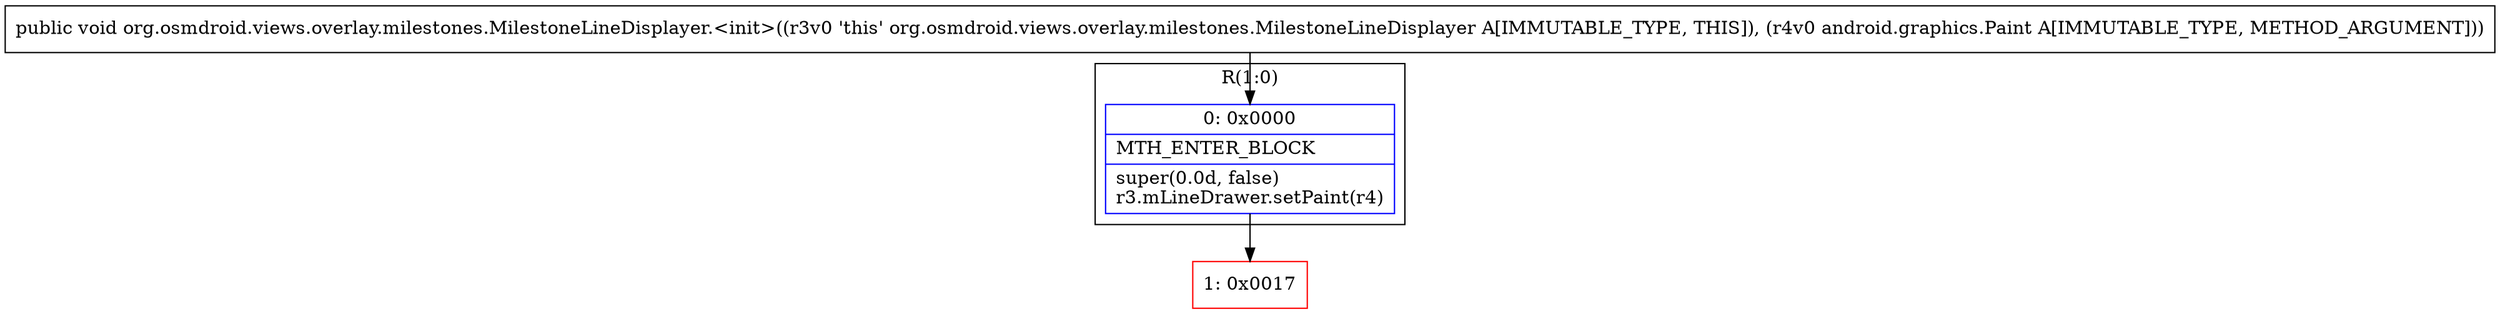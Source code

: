 digraph "CFG fororg.osmdroid.views.overlay.milestones.MilestoneLineDisplayer.\<init\>(Landroid\/graphics\/Paint;)V" {
subgraph cluster_Region_311469385 {
label = "R(1:0)";
node [shape=record,color=blue];
Node_0 [shape=record,label="{0\:\ 0x0000|MTH_ENTER_BLOCK\l|super(0.0d, false)\lr3.mLineDrawer.setPaint(r4)\l}"];
}
Node_1 [shape=record,color=red,label="{1\:\ 0x0017}"];
MethodNode[shape=record,label="{public void org.osmdroid.views.overlay.milestones.MilestoneLineDisplayer.\<init\>((r3v0 'this' org.osmdroid.views.overlay.milestones.MilestoneLineDisplayer A[IMMUTABLE_TYPE, THIS]), (r4v0 android.graphics.Paint A[IMMUTABLE_TYPE, METHOD_ARGUMENT])) }"];
MethodNode -> Node_0;
Node_0 -> Node_1;
}

